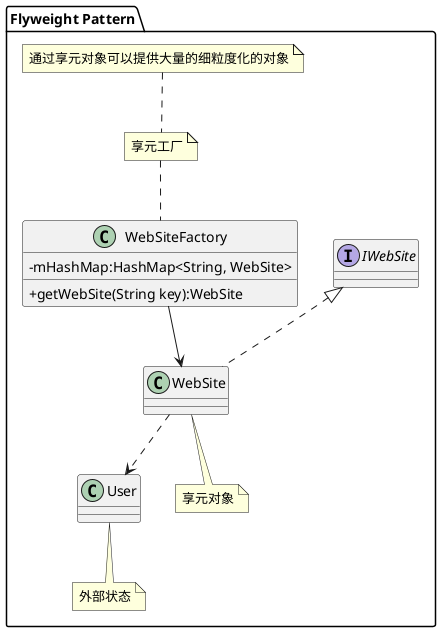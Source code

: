 @startuml
skinparam classAttributeIconSize 0
package "Flyweight Pattern"{
    interface IWebSite
    class User
    note bottom:外部状态
    class WebSite implements IWebSite
    class WebSite
    note bottom:享元对象
    WebSite .->User
    class WebSiteFactory{
        -mHashMap:HashMap<String, WebSite>
        +getWebSite(String key):WebSite
    }
    note top:享元工厂
    note top:通过享元对象可以提供大量的细粒度化的对象
    WebSiteFactory -->WebSite
}
@enduml